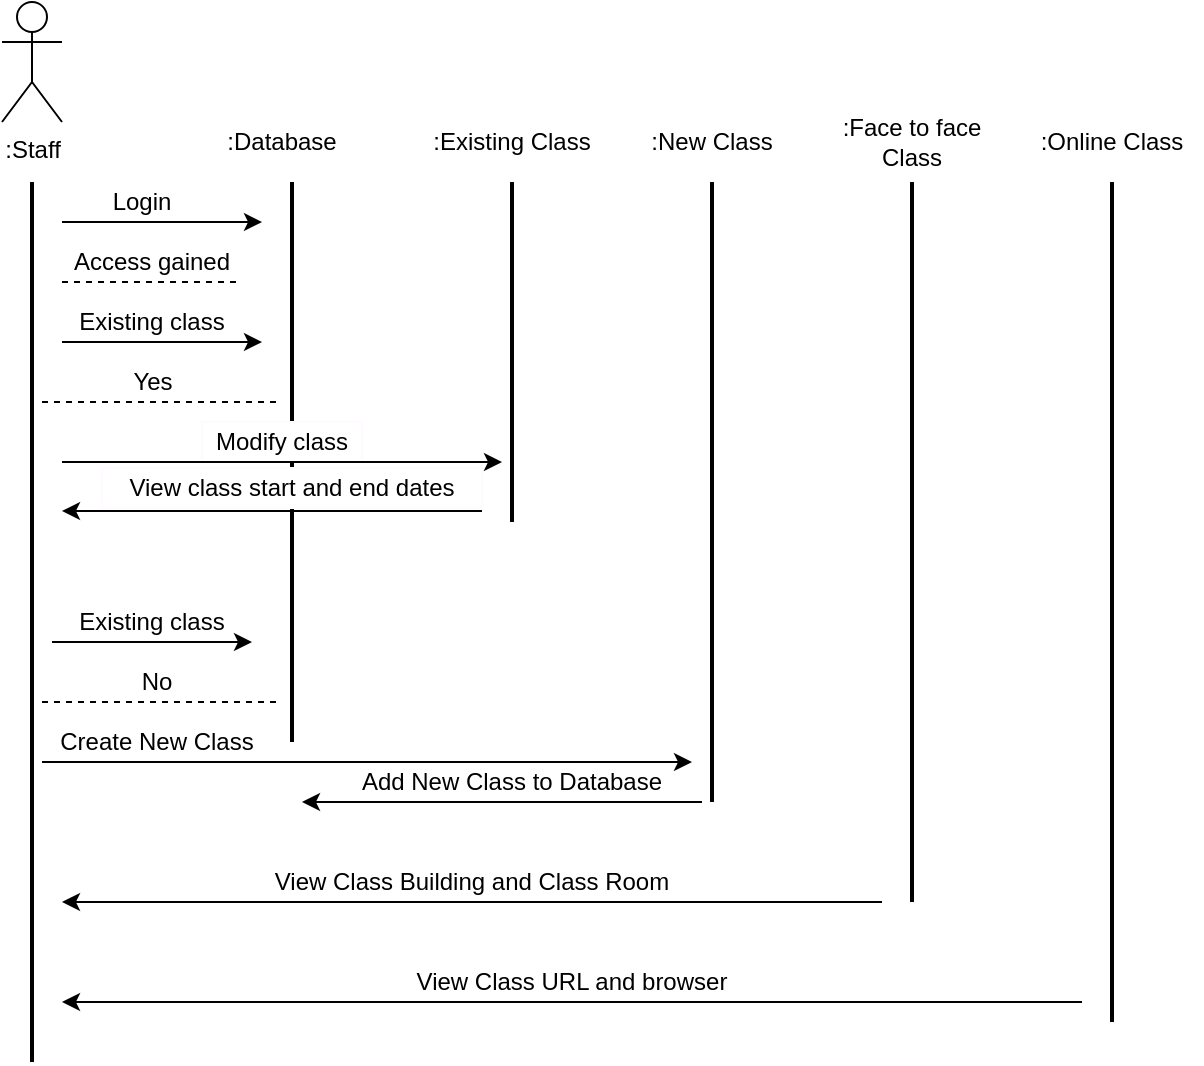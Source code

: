 <mxfile version="14.2.9" type="github">
  <diagram id="0RPFWa3ci9fbHjT7_TzY" name="Page-1">
    <mxGraphModel dx="594" dy="651" grid="1" gridSize="10" guides="1" tooltips="1" connect="1" arrows="1" fold="1" page="1" pageScale="1" pageWidth="850" pageHeight="1100" math="0" shadow="0">
      <root>
        <mxCell id="0" />
        <mxCell id="1" parent="0" />
        <mxCell id="XglGPAST_8ZIAYXLLb9w-19" value="" style="line;strokeWidth=2;direction=south;html=1;" vertex="1" parent="1">
          <mxGeometry x="170" y="110" width="10" height="280" as="geometry" />
        </mxCell>
        <mxCell id="XglGPAST_8ZIAYXLLb9w-1" value=":Staff" style="shape=umlActor;verticalLabelPosition=bottom;verticalAlign=top;html=1;outlineConnect=0;" vertex="1" parent="1">
          <mxGeometry x="30" y="20" width="30" height="60" as="geometry" />
        </mxCell>
        <mxCell id="XglGPAST_8ZIAYXLLb9w-2" value="" style="line;strokeWidth=2;direction=south;html=1;" vertex="1" parent="1">
          <mxGeometry x="40" y="110" width="10" height="440" as="geometry" />
        </mxCell>
        <mxCell id="XglGPAST_8ZIAYXLLb9w-4" value="" style="endArrow=classic;html=1;" edge="1" parent="1">
          <mxGeometry relative="1" as="geometry">
            <mxPoint x="60" y="130" as="sourcePoint" />
            <mxPoint x="160" y="130" as="targetPoint" />
          </mxGeometry>
        </mxCell>
        <mxCell id="XglGPAST_8ZIAYXLLb9w-6" value="" style="endArrow=none;dashed=1;html=1;" edge="1" parent="1">
          <mxGeometry width="50" height="50" relative="1" as="geometry">
            <mxPoint x="60" y="160" as="sourcePoint" />
            <mxPoint x="150" y="160" as="targetPoint" />
          </mxGeometry>
        </mxCell>
        <mxCell id="XglGPAST_8ZIAYXLLb9w-7" value="" style="endArrow=classic;html=1;" edge="1" parent="1">
          <mxGeometry relative="1" as="geometry">
            <mxPoint x="60" y="190" as="sourcePoint" />
            <mxPoint x="160" y="190" as="targetPoint" />
          </mxGeometry>
        </mxCell>
        <mxCell id="XglGPAST_8ZIAYXLLb9w-9" value="" style="endArrow=none;dashed=1;html=1;" edge="1" parent="1">
          <mxGeometry width="50" height="50" relative="1" as="geometry">
            <mxPoint x="50" y="220" as="sourcePoint" />
            <mxPoint x="170" y="220" as="targetPoint" />
          </mxGeometry>
        </mxCell>
        <mxCell id="XglGPAST_8ZIAYXLLb9w-10" value="Login" style="text;html=1;strokeColor=none;fillColor=none;align=center;verticalAlign=middle;whiteSpace=wrap;rounded=0;" vertex="1" parent="1">
          <mxGeometry x="80" y="110" width="40" height="20" as="geometry" />
        </mxCell>
        <mxCell id="XglGPAST_8ZIAYXLLb9w-13" value="Access gained" style="text;html=1;strokeColor=none;fillColor=none;align=center;verticalAlign=middle;whiteSpace=wrap;rounded=0;" vertex="1" parent="1">
          <mxGeometry x="60" y="140" width="90" height="20" as="geometry" />
        </mxCell>
        <mxCell id="XglGPAST_8ZIAYXLLb9w-14" value="Existing class" style="text;html=1;strokeColor=none;fillColor=none;align=center;verticalAlign=middle;whiteSpace=wrap;rounded=0;" vertex="1" parent="1">
          <mxGeometry x="65" y="170" width="80" height="20" as="geometry" />
        </mxCell>
        <mxCell id="XglGPAST_8ZIAYXLLb9w-15" value="Yes" style="text;html=1;strokeColor=none;fillColor=none;align=center;verticalAlign=middle;whiteSpace=wrap;rounded=0;" vertex="1" parent="1">
          <mxGeometry x="77.5" y="200" width="55" height="20" as="geometry" />
        </mxCell>
        <mxCell id="XglGPAST_8ZIAYXLLb9w-16" value="Modify class" style="text;html=1;strokeColor=#FEFAFF;fillColor=#FFFFFF;align=center;verticalAlign=middle;whiteSpace=wrap;rounded=0;background-color: white;" vertex="1" parent="1">
          <mxGeometry x="130" y="230" width="80" height="20" as="geometry" />
        </mxCell>
        <mxCell id="XglGPAST_8ZIAYXLLb9w-17" value="" style="endArrow=classic;html=1;" edge="1" parent="1">
          <mxGeometry relative="1" as="geometry">
            <mxPoint x="55" y="340" as="sourcePoint" />
            <mxPoint x="155" y="340" as="targetPoint" />
          </mxGeometry>
        </mxCell>
        <mxCell id="XglGPAST_8ZIAYXLLb9w-18" value="Existing class" style="text;html=1;strokeColor=none;fillColor=none;align=center;verticalAlign=middle;whiteSpace=wrap;rounded=0;" vertex="1" parent="1">
          <mxGeometry x="65" y="320" width="80" height="20" as="geometry" />
        </mxCell>
        <mxCell id="XglGPAST_8ZIAYXLLb9w-23" value="" style="endArrow=none;dashed=1;html=1;" edge="1" parent="1">
          <mxGeometry width="50" height="50" relative="1" as="geometry">
            <mxPoint x="50" y="370" as="sourcePoint" />
            <mxPoint x="170" y="370" as="targetPoint" />
          </mxGeometry>
        </mxCell>
        <mxCell id="XglGPAST_8ZIAYXLLb9w-24" value="No" style="text;html=1;strokeColor=none;fillColor=none;align=center;verticalAlign=middle;whiteSpace=wrap;rounded=0;" vertex="1" parent="1">
          <mxGeometry x="80" y="350" width="55" height="20" as="geometry" />
        </mxCell>
        <mxCell id="XglGPAST_8ZIAYXLLb9w-25" value="" style="endArrow=classic;html=1;" edge="1" parent="1">
          <mxGeometry relative="1" as="geometry">
            <mxPoint x="50" y="400" as="sourcePoint" />
            <mxPoint x="375" y="400" as="targetPoint" />
          </mxGeometry>
        </mxCell>
        <mxCell id="XglGPAST_8ZIAYXLLb9w-26" value="Create New Class" style="text;html=1;strokeColor=none;fillColor=none;align=center;verticalAlign=middle;whiteSpace=wrap;rounded=0;" vertex="1" parent="1">
          <mxGeometry x="55" y="380" width="105" height="20" as="geometry" />
        </mxCell>
        <mxCell id="XglGPAST_8ZIAYXLLb9w-27" value=":Database" style="text;html=1;strokeColor=none;fillColor=none;align=center;verticalAlign=middle;whiteSpace=wrap;rounded=0;" vertex="1" parent="1">
          <mxGeometry x="150" y="80" width="40" height="20" as="geometry" />
        </mxCell>
        <mxCell id="XglGPAST_8ZIAYXLLb9w-28" value="" style="line;strokeWidth=2;direction=south;html=1;" vertex="1" parent="1">
          <mxGeometry x="280" y="110" width="10" height="170" as="geometry" />
        </mxCell>
        <mxCell id="XglGPAST_8ZIAYXLLb9w-8" value="" style="endArrow=classic;html=1;" edge="1" parent="1">
          <mxGeometry relative="1" as="geometry">
            <mxPoint x="60" y="250" as="sourcePoint" />
            <mxPoint x="280" y="250" as="targetPoint" />
          </mxGeometry>
        </mxCell>
        <mxCell id="XglGPAST_8ZIAYXLLb9w-29" value=":Existing Class" style="text;html=1;strokeColor=none;fillColor=none;align=center;verticalAlign=middle;whiteSpace=wrap;rounded=0;" vertex="1" parent="1">
          <mxGeometry x="240" y="80" width="90" height="20" as="geometry" />
        </mxCell>
        <mxCell id="XglGPAST_8ZIAYXLLb9w-30" value="" style="line;strokeWidth=2;direction=south;html=1;" vertex="1" parent="1">
          <mxGeometry x="380" y="110" width="10" height="310" as="geometry" />
        </mxCell>
        <mxCell id="XglGPAST_8ZIAYXLLb9w-31" value=":New Class" style="text;html=1;strokeColor=none;fillColor=none;align=center;verticalAlign=middle;whiteSpace=wrap;rounded=0;" vertex="1" parent="1">
          <mxGeometry x="340" y="80" width="90" height="20" as="geometry" />
        </mxCell>
        <mxCell id="XglGPAST_8ZIAYXLLb9w-32" value="Add New Class to Database" style="text;html=1;strokeColor=none;fillColor=none;align=center;verticalAlign=middle;whiteSpace=wrap;rounded=0;" vertex="1" parent="1">
          <mxGeometry x="205" y="400" width="160" height="20" as="geometry" />
        </mxCell>
        <mxCell id="XglGPAST_8ZIAYXLLb9w-33" value="" style="endArrow=classic;html=1;" edge="1" parent="1">
          <mxGeometry width="50" height="50" relative="1" as="geometry">
            <mxPoint x="380" y="420" as="sourcePoint" />
            <mxPoint x="180" y="420" as="targetPoint" />
          </mxGeometry>
        </mxCell>
        <mxCell id="XglGPAST_8ZIAYXLLb9w-34" value="" style="line;strokeWidth=2;direction=south;html=1;" vertex="1" parent="1">
          <mxGeometry x="480" y="110" width="10" height="360" as="geometry" />
        </mxCell>
        <mxCell id="XglGPAST_8ZIAYXLLb9w-35" value=":Face to face Class" style="text;html=1;strokeColor=none;fillColor=none;align=center;verticalAlign=middle;whiteSpace=wrap;rounded=0;" vertex="1" parent="1">
          <mxGeometry x="440" y="80" width="90" height="20" as="geometry" />
        </mxCell>
        <mxCell id="XglGPAST_8ZIAYXLLb9w-36" value="" style="line;strokeWidth=2;direction=south;html=1;" vertex="1" parent="1">
          <mxGeometry x="580" y="110" width="10" height="420" as="geometry" />
        </mxCell>
        <mxCell id="XglGPAST_8ZIAYXLLb9w-37" value=":Online Class" style="text;html=1;strokeColor=none;fillColor=none;align=center;verticalAlign=middle;whiteSpace=wrap;rounded=0;" vertex="1" parent="1">
          <mxGeometry x="540" y="80" width="90" height="20" as="geometry" />
        </mxCell>
        <mxCell id="XglGPAST_8ZIAYXLLb9w-39" value="View Class Building and Class Room" style="text;html=1;strokeColor=none;fillColor=none;align=center;verticalAlign=middle;whiteSpace=wrap;rounded=0;" vertex="1" parent="1">
          <mxGeometry x="120" y="450" width="290" height="20" as="geometry" />
        </mxCell>
        <mxCell id="XglGPAST_8ZIAYXLLb9w-40" value="" style="endArrow=classic;html=1;" edge="1" parent="1">
          <mxGeometry width="50" height="50" relative="1" as="geometry">
            <mxPoint x="470" y="470" as="sourcePoint" />
            <mxPoint x="60" y="470" as="targetPoint" />
          </mxGeometry>
        </mxCell>
        <mxCell id="XglGPAST_8ZIAYXLLb9w-41" value="View Class URL and browser" style="text;html=1;strokeColor=none;fillColor=none;align=center;verticalAlign=middle;whiteSpace=wrap;rounded=0;" vertex="1" parent="1">
          <mxGeometry x="170" y="500" width="290" height="20" as="geometry" />
        </mxCell>
        <mxCell id="XglGPAST_8ZIAYXLLb9w-42" value="" style="endArrow=classic;html=1;" edge="1" parent="1">
          <mxGeometry width="50" height="50" relative="1" as="geometry">
            <mxPoint x="570" y="520" as="sourcePoint" />
            <mxPoint x="60" y="520" as="targetPoint" />
          </mxGeometry>
        </mxCell>
        <mxCell id="XglGPAST_8ZIAYXLLb9w-43" value="" style="endArrow=classic;html=1;" edge="1" parent="1">
          <mxGeometry width="50" height="50" relative="1" as="geometry">
            <mxPoint x="270" y="274.5" as="sourcePoint" />
            <mxPoint x="60" y="274.5" as="targetPoint" />
          </mxGeometry>
        </mxCell>
        <mxCell id="XglGPAST_8ZIAYXLLb9w-44" value="View class start and end dates" style="text;html=1;strokeColor=#FEFAFF;fillColor=#FFFFFF;align=center;verticalAlign=middle;whiteSpace=wrap;rounded=0;background-color: white;" vertex="1" parent="1">
          <mxGeometry x="80" y="253" width="190" height="20" as="geometry" />
        </mxCell>
      </root>
    </mxGraphModel>
  </diagram>
</mxfile>
